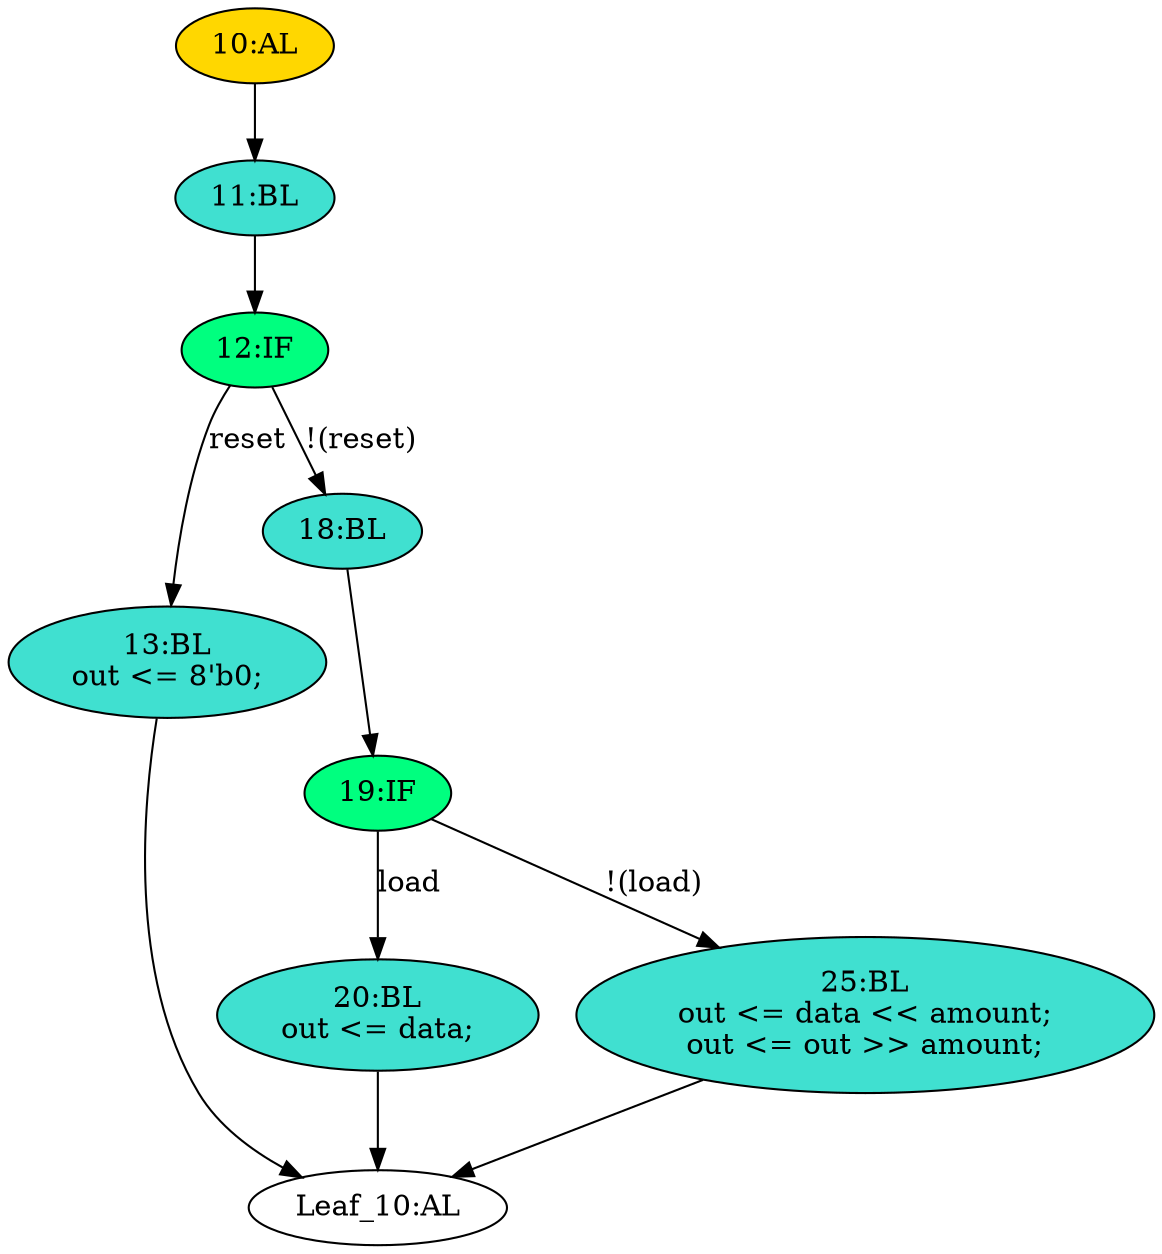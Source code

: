 strict digraph "" {
	node [label="\N"];
	"10:AL"	[ast="<pyverilog.vparser.ast.Always object at 0x7f0856198850>",
		clk_sens=True,
		fillcolor=gold,
		label="10:AL",
		sens="['clk', 'reset']",
		statements="[]",
		style=filled,
		typ=Always,
		use_var="['reset', 'load', 'amount', 'data', 'out']"];
	"11:BL"	[ast="<pyverilog.vparser.ast.Block object at 0x7f0856198cd0>",
		fillcolor=turquoise,
		label="11:BL",
		statements="[]",
		style=filled,
		typ=Block];
	"10:AL" -> "11:BL"	[cond="[]",
		lineno=None];
	"12:IF"	[ast="<pyverilog.vparser.ast.IfStatement object at 0x7f0856198510>",
		fillcolor=springgreen,
		label="12:IF",
		statements="[]",
		style=filled,
		typ=IfStatement];
	"13:BL"	[ast="<pyverilog.vparser.ast.Block object at 0x7f0855cef150>",
		fillcolor=turquoise,
		label="13:BL
out <= 8'b0;",
		statements="[<pyverilog.vparser.ast.NonblockingSubstitution object at 0x7f0855cef190>]",
		style=filled,
		typ=Block];
	"12:IF" -> "13:BL"	[cond="['reset']",
		label=reset,
		lineno=12];
	"18:BL"	[ast="<pyverilog.vparser.ast.Block object at 0x7f0856198890>",
		fillcolor=turquoise,
		label="18:BL",
		statements="[]",
		style=filled,
		typ=Block];
	"12:IF" -> "18:BL"	[cond="['reset']",
		label="!(reset)",
		lineno=12];
	"20:BL"	[ast="<pyverilog.vparser.ast.Block object at 0x7f08561b3f50>",
		fillcolor=turquoise,
		label="20:BL
out <= data;",
		statements="[<pyverilog.vparser.ast.NonblockingSubstitution object at 0x7f08561b3f90>]",
		style=filled,
		typ=Block];
	"Leaf_10:AL"	[def_var="['out']",
		label="Leaf_10:AL"];
	"20:BL" -> "Leaf_10:AL"	[cond="[]",
		lineno=None];
	"11:BL" -> "12:IF"	[cond="[]",
		lineno=None];
	"19:IF"	[ast="<pyverilog.vparser.ast.IfStatement object at 0x7f0856198f90>",
		fillcolor=springgreen,
		label="19:IF",
		statements="[]",
		style=filled,
		typ=IfStatement];
	"19:IF" -> "20:BL"	[cond="['load']",
		label=load,
		lineno=19];
	"25:BL"	[ast="<pyverilog.vparser.ast.Block object at 0x7f08561b3290>",
		fillcolor=turquoise,
		label="25:BL
out <= data << amount;
out <= out >> amount;",
		statements="[<pyverilog.vparser.ast.NonblockingSubstitution object at 0x7f08561b3310>, <pyverilog.vparser.ast.NonblockingSubstitution object \
at 0x7f08561b3d50>]",
		style=filled,
		typ=Block];
	"19:IF" -> "25:BL"	[cond="['load']",
		label="!(load)",
		lineno=19];
	"13:BL" -> "Leaf_10:AL"	[cond="[]",
		lineno=None];
	"18:BL" -> "19:IF"	[cond="[]",
		lineno=None];
	"25:BL" -> "Leaf_10:AL"	[cond="[]",
		lineno=None];
}
